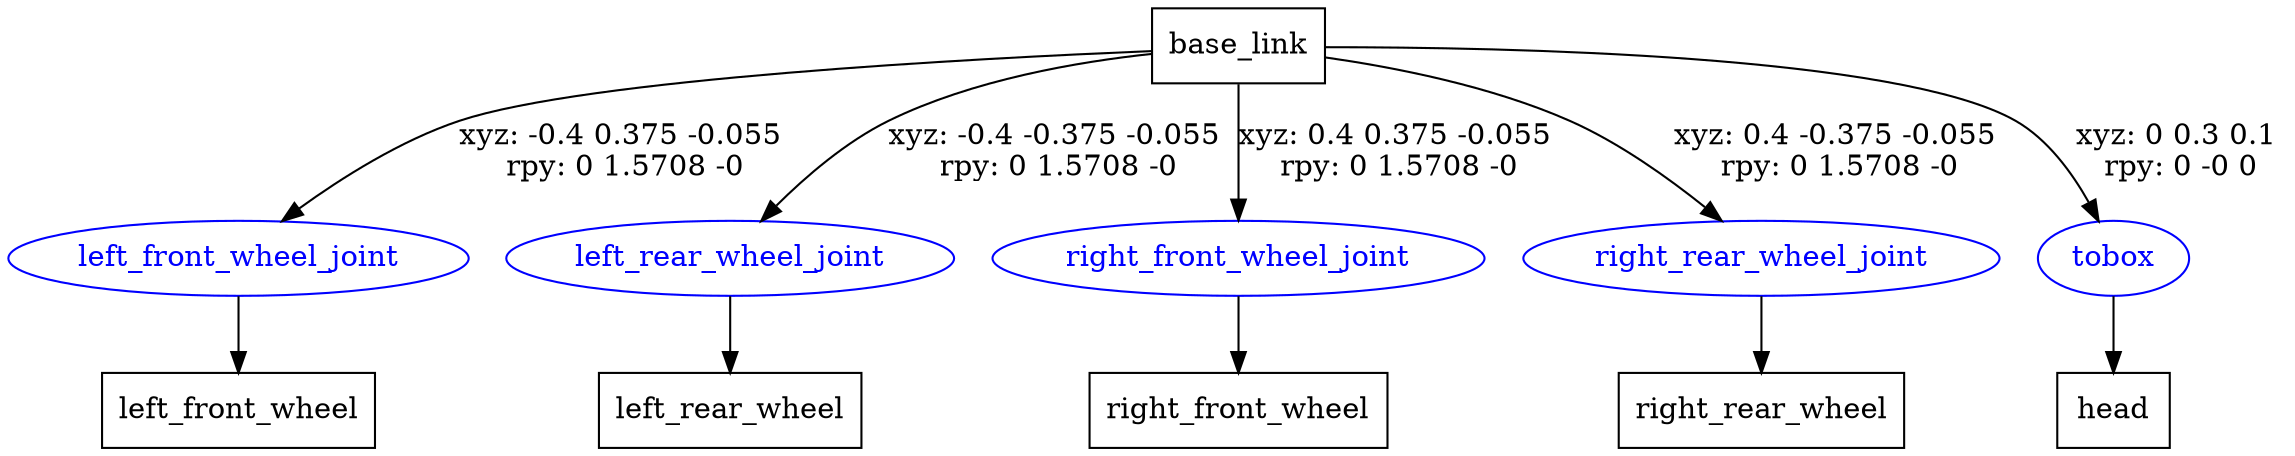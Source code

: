 digraph G {
node [shape=box];
"base_link" [label="base_link"];
"left_front_wheel" [label="left_front_wheel"];
"left_rear_wheel" [label="left_rear_wheel"];
"right_front_wheel" [label="right_front_wheel"];
"right_rear_wheel" [label="right_rear_wheel"];
"head" [label="head"];
node [shape=ellipse, color=blue, fontcolor=blue];
"base_link" -> "left_front_wheel_joint" [label="xyz: -0.4 0.375 -0.055 \nrpy: 0 1.5708 -0"]
"left_front_wheel_joint" -> "left_front_wheel"
"base_link" -> "left_rear_wheel_joint" [label="xyz: -0.4 -0.375 -0.055 \nrpy: 0 1.5708 -0"]
"left_rear_wheel_joint" -> "left_rear_wheel"
"base_link" -> "right_front_wheel_joint" [label="xyz: 0.4 0.375 -0.055 \nrpy: 0 1.5708 -0"]
"right_front_wheel_joint" -> "right_front_wheel"
"base_link" -> "right_rear_wheel_joint" [label="xyz: 0.4 -0.375 -0.055 \nrpy: 0 1.5708 -0"]
"right_rear_wheel_joint" -> "right_rear_wheel"
"base_link" -> "tobox" [label="xyz: 0 0.3 0.1 \nrpy: 0 -0 0"]
"tobox" -> "head"
}
